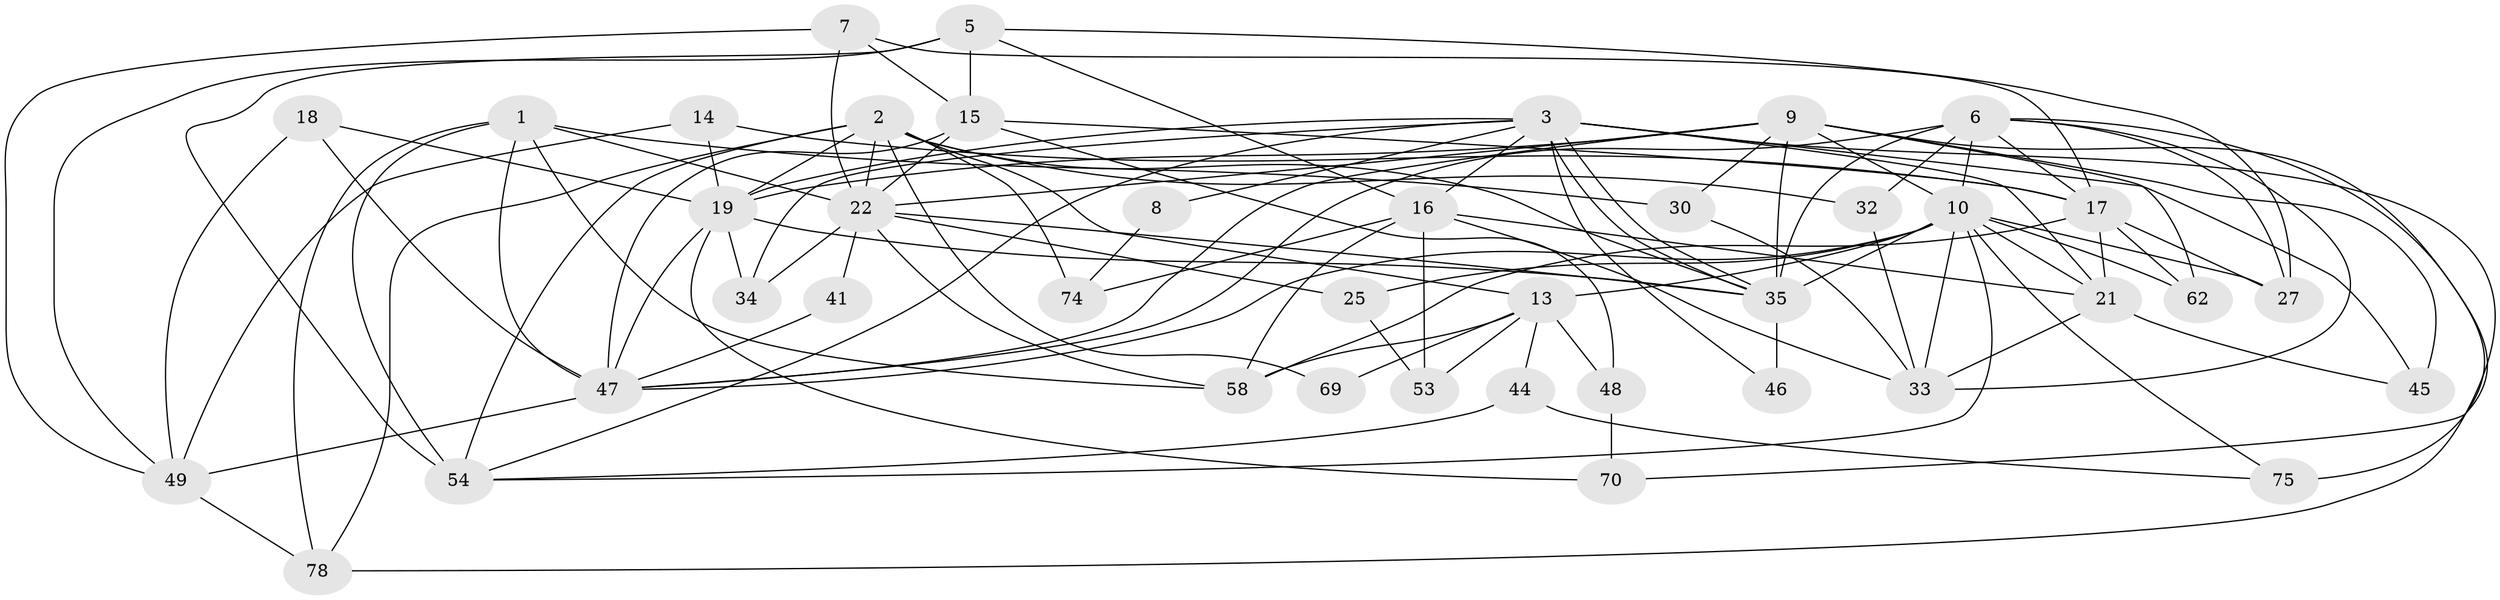 // original degree distribution, {3: 0.3132530120481928, 4: 0.30120481927710846, 5: 0.0963855421686747, 2: 0.10843373493975904, 6: 0.12048192771084337, 7: 0.04819277108433735, 8: 0.012048192771084338}
// Generated by graph-tools (version 1.1) at 2025/14/03/09/25 04:14:58]
// undirected, 41 vertices, 108 edges
graph export_dot {
graph [start="1"]
  node [color=gray90,style=filled];
  1 [super="+4"];
  2 [super="+64+72"];
  3 [super="+40"];
  5 [super="+26"];
  6 [super="+29"];
  7 [super="+43"];
  8;
  9 [super="+12+60+39+66"];
  10 [super="+20+59+11"];
  13 [super="+81+36"];
  14;
  15 [super="+61"];
  16 [super="+55+80"];
  17 [super="+24"];
  18 [super="+28"];
  19 [super="+23+50"];
  21 [super="+51+42"];
  22 [super="+77+56"];
  25 [super="+83"];
  27;
  30;
  32;
  33 [super="+37"];
  34;
  35 [super="+71"];
  41;
  44;
  45 [super="+63"];
  46;
  47 [super="+73"];
  48;
  49 [super="+52"];
  53;
  54;
  58 [super="+67"];
  62;
  69;
  70;
  74;
  75;
  78;
  1 -- 47;
  1 -- 30;
  1 -- 54;
  1 -- 22;
  1 -- 58;
  1 -- 78;
  2 -- 78;
  2 -- 13;
  2 -- 54 [weight=2];
  2 -- 32;
  2 -- 19 [weight=2];
  2 -- 69;
  2 -- 22;
  2 -- 74;
  2 -- 35;
  3 -- 35;
  3 -- 35;
  3 -- 34;
  3 -- 8;
  3 -- 45;
  3 -- 46;
  3 -- 78;
  3 -- 16;
  3 -- 19;
  3 -- 21 [weight=2];
  3 -- 54;
  5 -- 27;
  5 -- 16;
  5 -- 54;
  5 -- 15;
  5 -- 49;
  6 -- 47;
  6 -- 17;
  6 -- 32;
  6 -- 70;
  6 -- 33;
  6 -- 35;
  6 -- 10;
  6 -- 27;
  7 -- 22;
  7 -- 17;
  7 -- 15;
  7 -- 49;
  8 -- 74;
  9 -- 35 [weight=2];
  9 -- 30;
  9 -- 47;
  9 -- 22;
  9 -- 19;
  9 -- 45 [weight=2];
  9 -- 75 [weight=2];
  9 -- 10;
  9 -- 62;
  10 -- 54;
  10 -- 25 [weight=2];
  10 -- 27;
  10 -- 62;
  10 -- 33 [weight=3];
  10 -- 75;
  10 -- 21;
  10 -- 13;
  10 -- 47;
  10 -- 35 [weight=2];
  13 -- 48;
  13 -- 58;
  13 -- 53;
  13 -- 44;
  13 -- 69;
  14 -- 49 [weight=2];
  14 -- 17;
  14 -- 19;
  15 -- 48;
  15 -- 17;
  15 -- 47;
  15 -- 22;
  16 -- 53;
  16 -- 74;
  16 -- 21;
  16 -- 58;
  16 -- 33;
  17 -- 21;
  17 -- 27;
  17 -- 62;
  17 -- 58;
  18 -- 47;
  18 -- 19 [weight=2];
  18 -- 49;
  19 -- 70;
  19 -- 34;
  19 -- 47;
  19 -- 35;
  21 -- 45;
  21 -- 33;
  22 -- 34;
  22 -- 25;
  22 -- 41;
  22 -- 58;
  22 -- 35;
  25 -- 53;
  30 -- 33;
  32 -- 33;
  35 -- 46 [weight=2];
  41 -- 47;
  44 -- 75;
  44 -- 54;
  47 -- 49;
  48 -- 70;
  49 -- 78;
}
